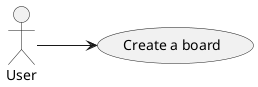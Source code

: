 @startuml
'https://plantuml.com/use-case-diagram
left to right direction


"User" --> (Create a board)
@enduml